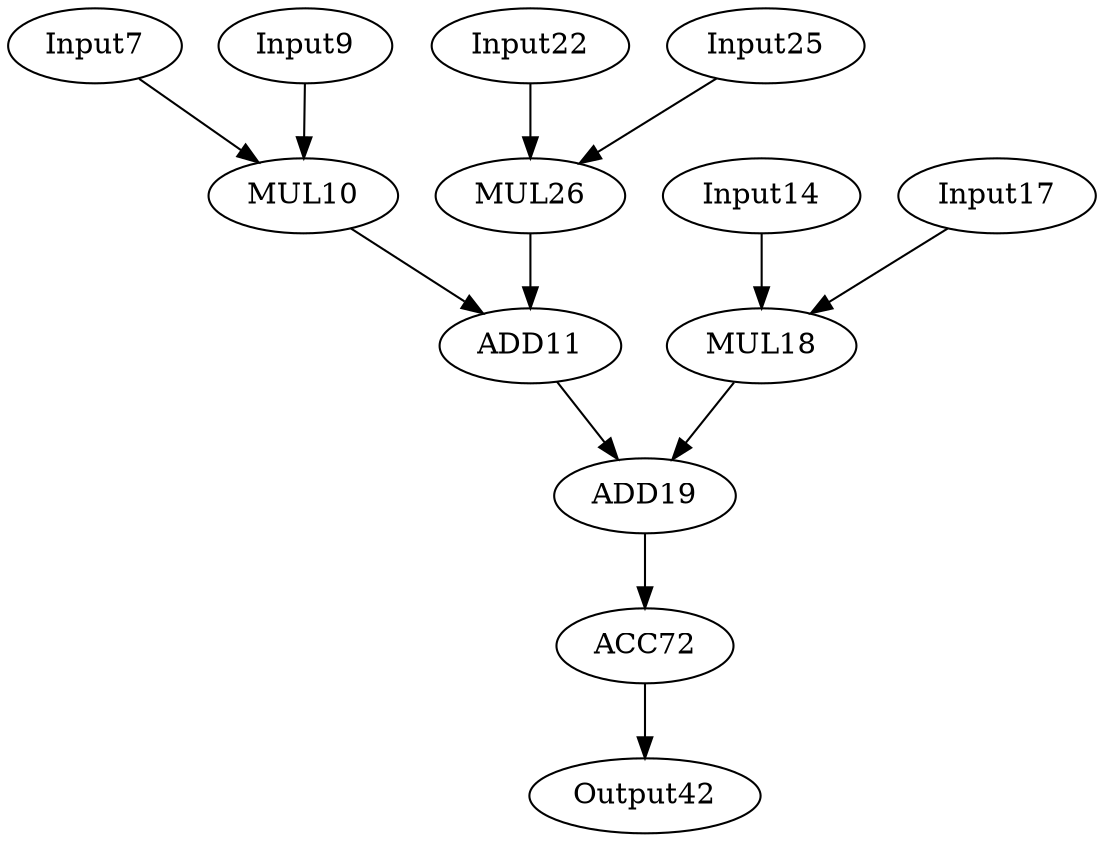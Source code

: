 Digraph G {
Input7[opcode=input, ref_name="filter", size=36, offset="0, 0", pattern="12, 3, -24, 30, -24, 30"];
Input9[opcode=input, ref_name="orig", size=4096, offset="0, 0", pattern="128, 3, -252, 30, -244, 30"];
MUL10[opcode=mul];
ADD11[opcode=add];
Input14[opcode=input, ref_name="filter", size=36, offset="0, 4", pattern="12, 3, -24, 30, -24, 30"];
Input17[opcode=input, ref_name="orig", size=4096, offset="0, 4", pattern="128, 3, -252, 30, -244, 30"];
MUL18[opcode=mul];
ADD19[opcode=add];
Input22[opcode=input, ref_name="filter", size=36, offset="0, 8", pattern="12, 3, -24, 30, -24, 30"];
Input25[opcode=input, ref_name="orig", size=4096, offset="0, 8", pattern="128, 3, -252, 30, -244, 30"];
MUL26[opcode=mul];
Output42[opcode=output, ref_name="sol", size=3832, offset="0, 0", pattern="0, 3, 4, 30, 12, 30"];
ACC72[opcode=acc, acc_params="0, 3, 1, 900", acc_first=1];
Input7->MUL10[operand=1];
Input9->MUL10[operand=0];
MUL10->ADD11[operand=0];
ADD11->ADD19[operand=1];
Input14->MUL18[operand=1];
Input17->MUL18[operand=0];
MUL18->ADD19[operand=0];
Input22->MUL26[operand=1];
Input25->MUL26[operand=0];
MUL26->ADD11[operand=1];
ADD19->ACC72[operand=0];
ACC72->Output42[operand=0];
}
